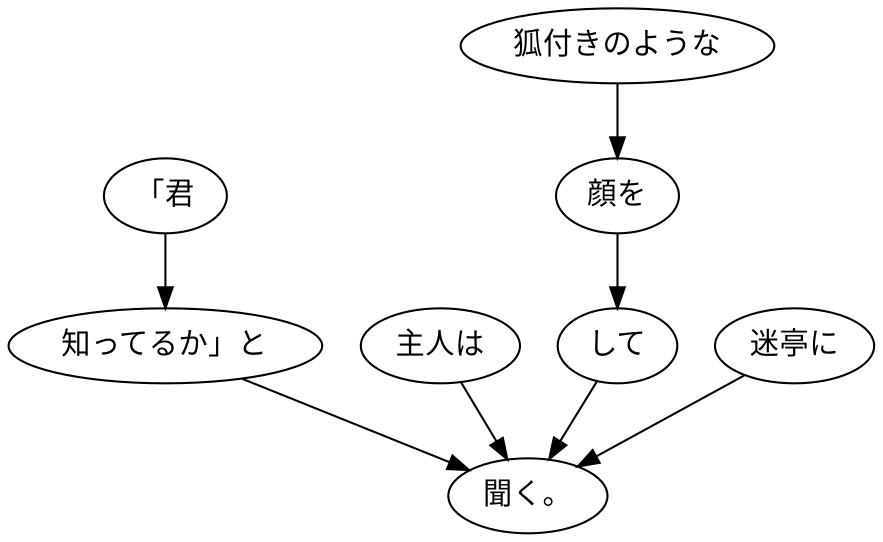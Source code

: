 digraph graph1631 {
	node0 [label="「君"];
	node1 [label="知ってるか」と"];
	node2 [label="主人は"];
	node3 [label="狐付きのような"];
	node4 [label="顔を"];
	node5 [label="して"];
	node6 [label="迷亭に"];
	node7 [label="聞く。"];
	node0 -> node1;
	node1 -> node7;
	node2 -> node7;
	node3 -> node4;
	node4 -> node5;
	node5 -> node7;
	node6 -> node7;
}

